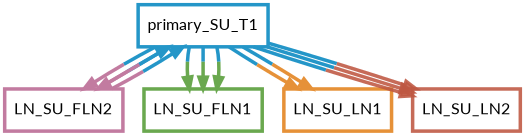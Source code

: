 digraph  {
dpi=600;size=3.5;
LN_SU_FLN1 [color="#6aa84fff", fillcolor=white, fontname=Lato, penwidth="3.0", shape=box];
LN_SU_FLN2 [color="#c27ba0ff", fillcolor=white, fontname=Lato, penwidth="3.0", shape=box];
LN_SU_LN1 [color="#e69138ff", fillcolor=white, fontname=Lato, penwidth="3.0", shape=box];
LN_SU_LN2 [color="#be5742e1", fillcolor=white, fontname=Lato, penwidth="3.0", shape=box];
primary_SU_T1 [color="#2496c8ff", fillcolor=white, fontname=Lato, penwidth="3.0", shape=box];
LN_SU_FLN2 -> primary_SU_T1  [color="#c27ba0ff;0.5:#2496c8ff", key=0, penwidth=3];
LN_SU_FLN2 -> primary_SU_T1  [color="#c27ba0ff;0.5:#2496c8ff", key=1, penwidth=3];
primary_SU_T1 -> LN_SU_FLN1  [color="#2496c8ff;0.5:#6aa84fff", key=0, penwidth=3];
primary_SU_T1 -> LN_SU_FLN1  [color="#2496c8ff;0.5:#6aa84fff", key=1, penwidth=3];
primary_SU_T1 -> LN_SU_FLN1  [color="#2496c8ff;0.5:#6aa84fff", key=2, penwidth=3];
primary_SU_T1 -> LN_SU_FLN2  [color="#2496c8ff;0.5:#c27ba0ff", key=0, penwidth=3];
primary_SU_T1 -> LN_SU_FLN2  [color="#2496c8ff;0.5:#c27ba0ff", key=1, penwidth=3];
primary_SU_T1 -> LN_SU_LN1  [color="#2496c8ff;0.5:#e69138ff", key=0, penwidth=3];
primary_SU_T1 -> LN_SU_LN1  [color="#2496c8ff;0.5:#e69138ff", key=1, penwidth=3];
primary_SU_T1 -> LN_SU_LN2  [color="#2496c8ff;0.5:#be5742e1", key=0, penwidth=3];
primary_SU_T1 -> LN_SU_LN2  [color="#2496c8ff;0.5:#be5742e1", key=1, penwidth=3];
primary_SU_T1 -> LN_SU_LN2  [color="#2496c8ff;0.5:#be5742e1", key=2, penwidth=3];
}
